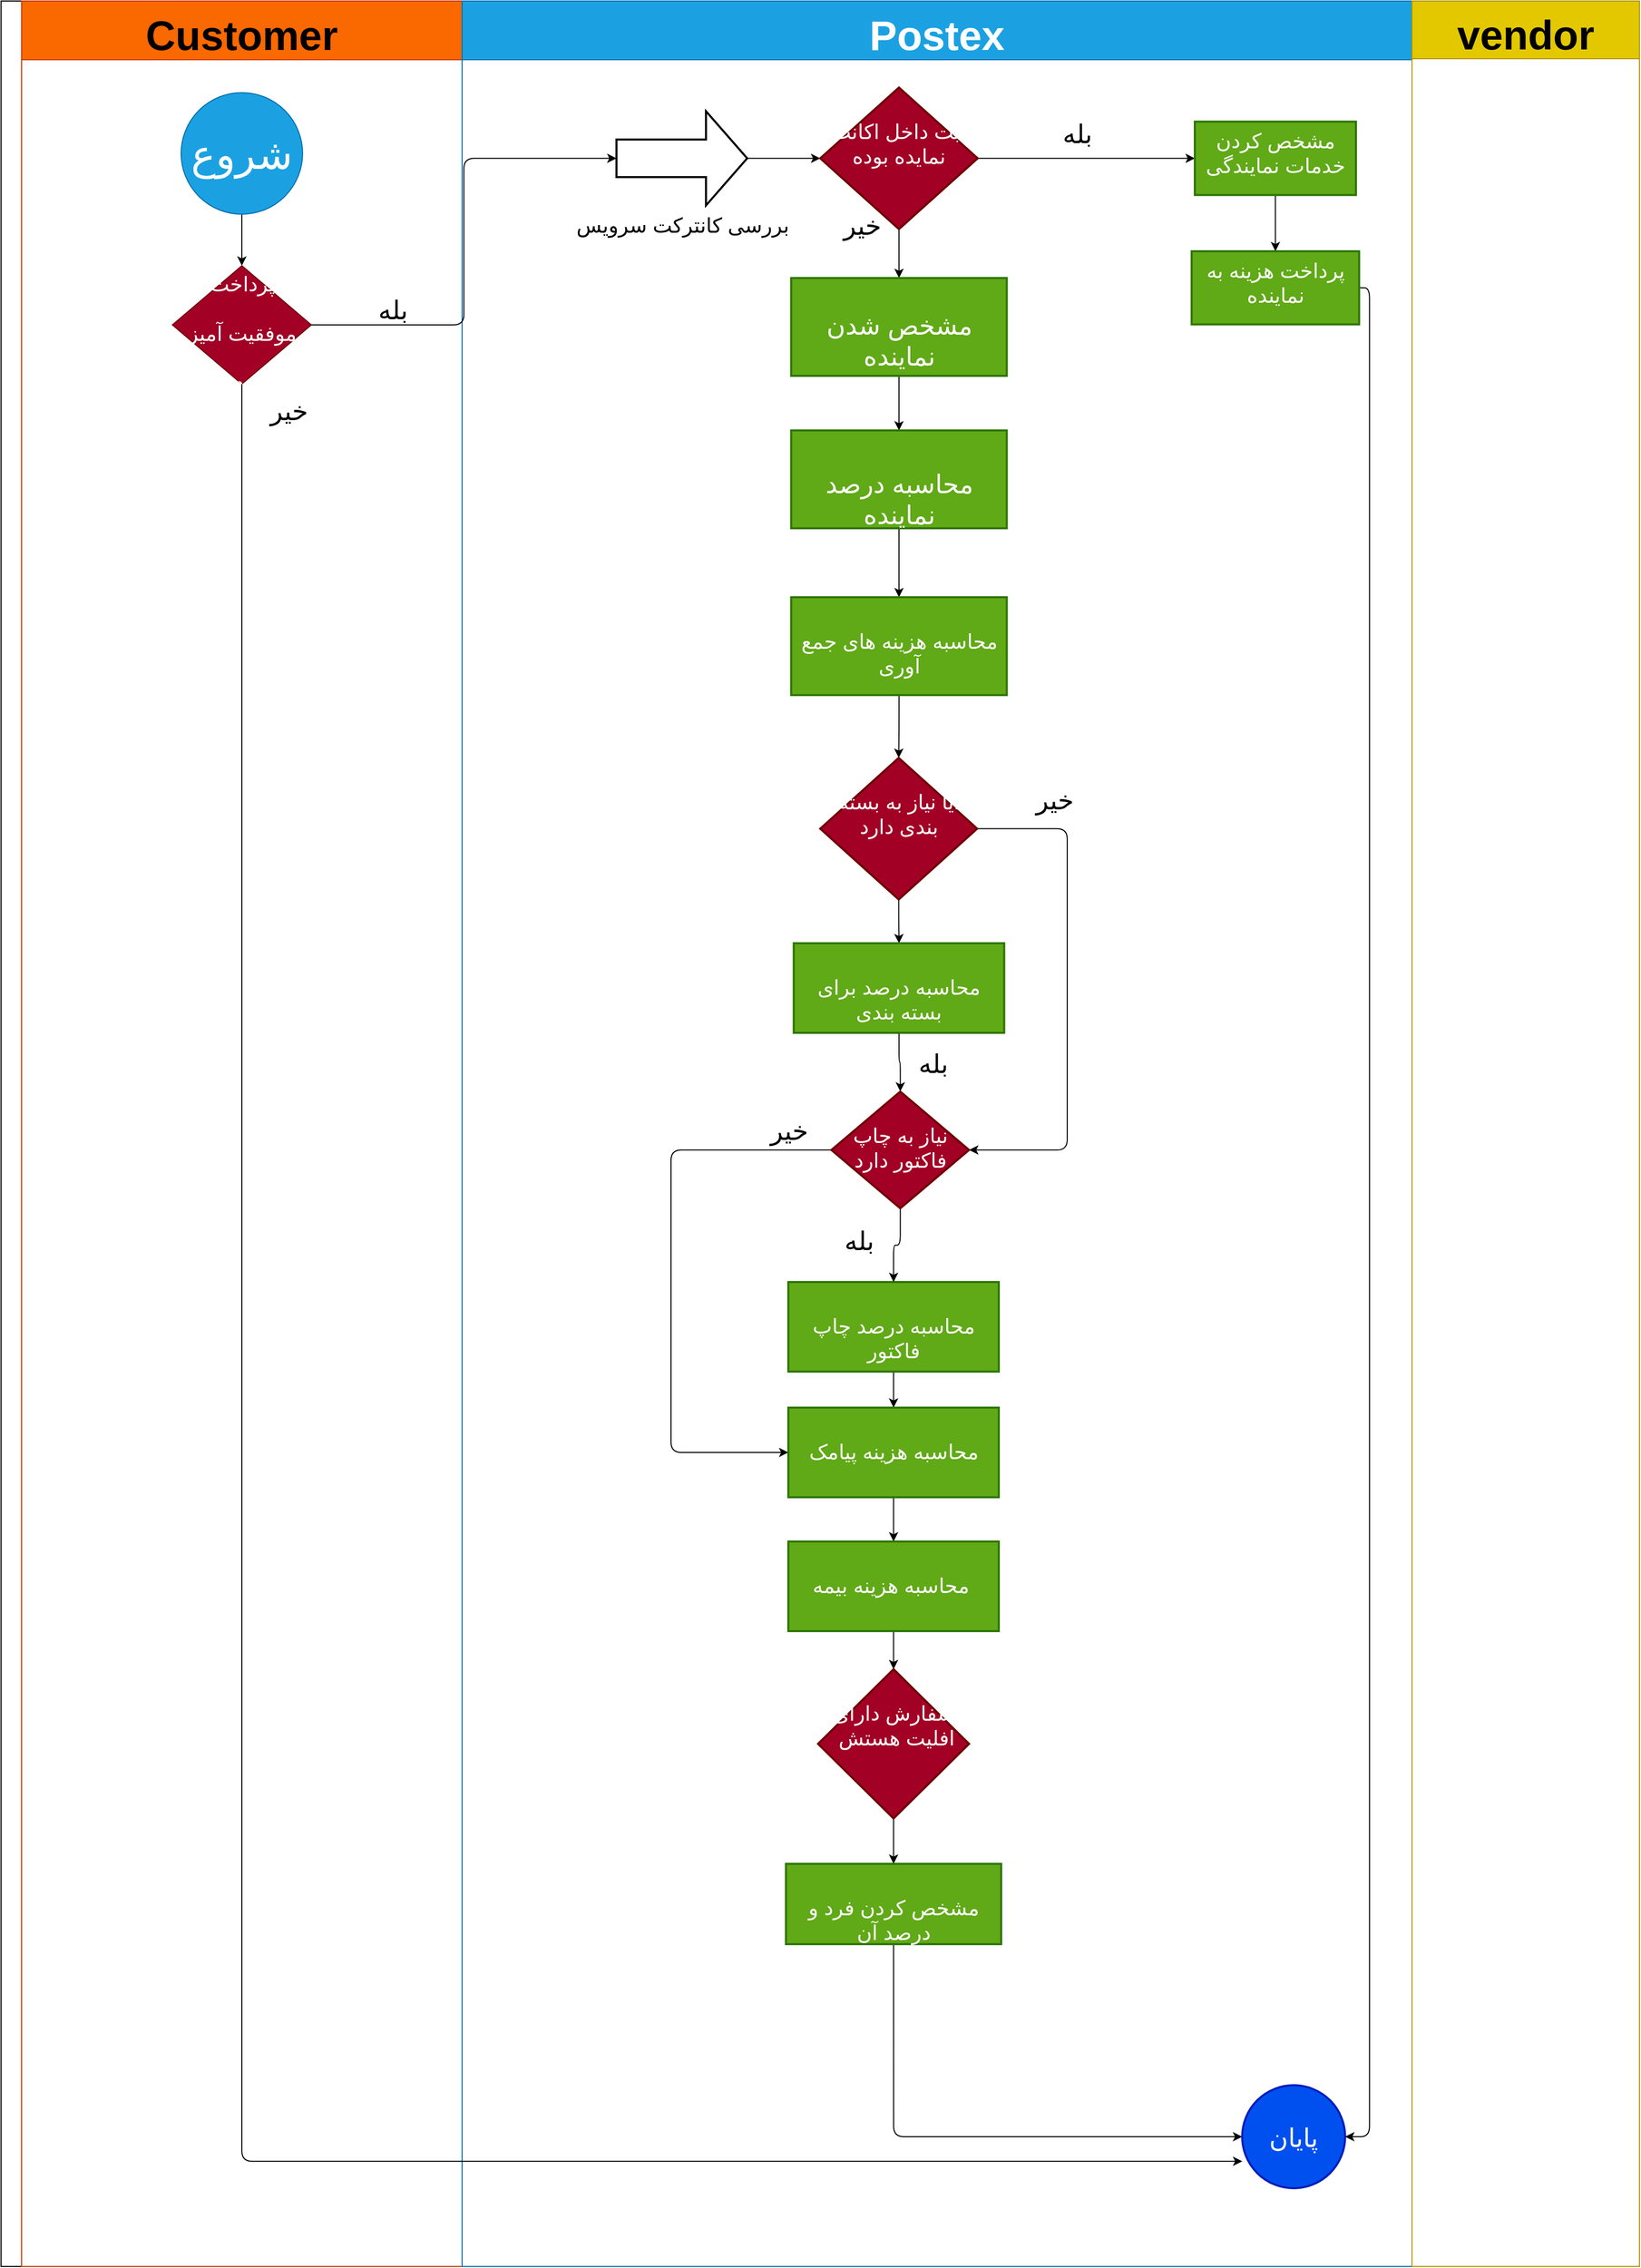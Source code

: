 <mxfile>
    <diagram id="9_zeW4CJBt5na4371-h7" name="Page-1">
        <mxGraphModel dx="2160" dy="1620" grid="0" gridSize="10" guides="1" tooltips="1" connect="1" arrows="1" fold="1" page="1" pageScale="1" pageWidth="1654" pageHeight="2336" math="0" shadow="0">
            <root>
                <mxCell id="0"/>
                <mxCell id="1" parent="0"/>
                <mxCell id="54" value="" style="swimlane;childLayout=stackLayout;resizeParent=1;resizeParentMax=0;startSize=20;horizontal=0;horizontalStack=1;fontSize=20;" vertex="1" parent="1">
                    <mxGeometry x="39" y="43" width="1592" height="2200" as="geometry"/>
                </mxCell>
                <mxCell id="55" value="Customer" style="swimlane;startSize=57;fontSize=40;fillColor=#fa6800;fontColor=#000000;strokeColor=#C73500;" vertex="1" parent="54">
                    <mxGeometry x="20" width="428" height="2200" as="geometry"/>
                </mxCell>
                <mxCell id="60" value="" style="edgeStyle=orthogonalEdgeStyle;html=1;fontSize=40;" edge="1" parent="55" source="58" target="59">
                    <mxGeometry relative="1" as="geometry"/>
                </mxCell>
                <mxCell id="58" value="شروع" style="ellipse;whiteSpace=wrap;html=1;aspect=fixed;fontSize=40;fillColor=#1ba1e2;fontColor=#ffffff;strokeColor=#006EAF;" vertex="1" parent="55">
                    <mxGeometry x="155" y="89" width="118" height="118" as="geometry"/>
                </mxCell>
                <mxCell id="59" value="&lt;font style=&quot;font-size: 20px&quot;&gt;پرداخت موفقیت آمیز بوده&lt;/font&gt;" style="rhombus;whiteSpace=wrap;html=1;fontSize=40;fillColor=#a20025;strokeColor=#6F0000;fontColor=#ffffff;" vertex="1" parent="55">
                    <mxGeometry x="146.5" y="257" width="135" height="115" as="geometry"/>
                </mxCell>
                <mxCell id="112" value="خیر" style="text;html=1;strokeColor=none;fillColor=none;align=center;verticalAlign=middle;whiteSpace=wrap;rounded=0;fontSize=25;" vertex="1" parent="55">
                    <mxGeometry x="230" y="382" width="60" height="30" as="geometry"/>
                </mxCell>
                <mxCell id="56" value="Postex" style="swimlane;startSize=57;fontSize=40;fillColor=#1ba1e2;fontColor=#ffffff;strokeColor=#006EAF;" vertex="1" parent="54">
                    <mxGeometry x="448" width="923" height="2200" as="geometry"/>
                </mxCell>
                <mxCell id="69" value="" style="edgeStyle=orthogonalEdgeStyle;html=1;fontSize=20;" edge="1" parent="56" source="63" target="68">
                    <mxGeometry relative="1" as="geometry"/>
                </mxCell>
                <mxCell id="63" value="بررسی کانترکت سرویس" style="verticalLabelPosition=bottom;verticalAlign=top;html=1;strokeWidth=2;shape=mxgraph.arrows2.arrow;dy=0.6;dx=40;notch=0;fontSize=20;" vertex="1" parent="56">
                    <mxGeometry x="150" y="107" width="127" height="91.5" as="geometry"/>
                </mxCell>
                <mxCell id="71" value="" style="edgeStyle=orthogonalEdgeStyle;html=1;fontSize=20;" edge="1" parent="56" source="68" target="70">
                    <mxGeometry relative="1" as="geometry"/>
                </mxCell>
                <mxCell id="97" value="" style="edgeStyle=orthogonalEdgeStyle;html=1;fontSize=25;" edge="1" parent="56" source="68" target="96">
                    <mxGeometry relative="1" as="geometry"/>
                </mxCell>
                <mxCell id="68" value="&lt;br&gt;ثبت داخل اکانت نمایده بوده" style="rhombus;whiteSpace=wrap;html=1;fontSize=20;verticalAlign=top;strokeWidth=2;fillColor=#a20025;fontColor=#ffffff;strokeColor=#6F0000;" vertex="1" parent="56">
                    <mxGeometry x="348" y="84" width="153" height="137.5" as="geometry"/>
                </mxCell>
                <mxCell id="73" value="" style="edgeStyle=orthogonalEdgeStyle;html=1;fontSize=25;" edge="1" parent="56" source="70" target="72">
                    <mxGeometry relative="1" as="geometry"/>
                </mxCell>
                <mxCell id="70" value="&lt;br&gt;&lt;font style=&quot;font-size: 25px&quot;&gt;مشخص شدن نماینده&lt;/font&gt;" style="whiteSpace=wrap;html=1;fontSize=20;verticalAlign=top;fillColor=#60a917;strokeColor=#2D7600;fontColor=#ffffff;strokeWidth=2;" vertex="1" parent="56">
                    <mxGeometry x="319.75" y="269" width="209.5" height="95" as="geometry"/>
                </mxCell>
                <mxCell id="75" value="" style="edgeStyle=orthogonalEdgeStyle;html=1;fontSize=25;" edge="1" parent="56" source="72" target="74">
                    <mxGeometry relative="1" as="geometry"/>
                </mxCell>
                <mxCell id="72" value="&lt;font style=&quot;font-size: 25px&quot;&gt;&lt;br&gt;محاسبه درصد نماینده&lt;/font&gt;" style="whiteSpace=wrap;html=1;fontSize=20;verticalAlign=top;fillColor=#60a917;strokeColor=#2D7600;fontColor=#ffffff;strokeWidth=2;" vertex="1" parent="56">
                    <mxGeometry x="319.75" y="417" width="209.5" height="95" as="geometry"/>
                </mxCell>
                <mxCell id="77" value="" style="edgeStyle=orthogonalEdgeStyle;html=1;fontSize=25;" edge="1" parent="56" source="74" target="76">
                    <mxGeometry relative="1" as="geometry"/>
                </mxCell>
                <mxCell id="74" value="&lt;br&gt;محاسبه هزینه های جمع آوری" style="whiteSpace=wrap;html=1;fontSize=20;verticalAlign=top;fillColor=#60a917;strokeColor=#2D7600;fontColor=#ffffff;strokeWidth=2;" vertex="1" parent="56">
                    <mxGeometry x="319.75" y="579" width="209.5" height="95" as="geometry"/>
                </mxCell>
                <mxCell id="79" value="" style="edgeStyle=orthogonalEdgeStyle;html=1;fontSize=25;" edge="1" parent="56" source="76" target="78">
                    <mxGeometry relative="1" as="geometry"/>
                </mxCell>
                <mxCell id="102" style="edgeStyle=orthogonalEdgeStyle;html=1;exitX=1;exitY=0.5;exitDx=0;exitDy=0;entryX=1;entryY=0.5;entryDx=0;entryDy=0;fontSize=25;" edge="1" parent="56" source="76" target="82">
                    <mxGeometry relative="1" as="geometry">
                        <Array as="points">
                            <mxPoint x="588" y="804"/>
                            <mxPoint x="588" y="1116"/>
                        </Array>
                    </mxGeometry>
                </mxCell>
                <mxCell id="76" value="&lt;br&gt;آیا نیاز به بسته بندی دارد" style="rhombus;whiteSpace=wrap;html=1;fontSize=20;verticalAlign=top;fillColor=#a20025;strokeColor=#6F0000;fontColor=#ffffff;strokeWidth=2;" vertex="1" parent="56">
                    <mxGeometry x="348" y="735" width="152.5" height="137.5" as="geometry"/>
                </mxCell>
                <mxCell id="83" value="" style="edgeStyle=orthogonalEdgeStyle;html=1;fontSize=25;" edge="1" parent="56" source="78" target="82">
                    <mxGeometry relative="1" as="geometry"/>
                </mxCell>
                <mxCell id="78" value="&lt;br&gt;محاسبه درصد برای بسته بندی" style="whiteSpace=wrap;html=1;fontSize=20;verticalAlign=top;fillColor=#60a917;strokeColor=#2D7600;fontColor=#ffffff;strokeWidth=2;" vertex="1" parent="56">
                    <mxGeometry x="322.25" y="915" width="204.5" height="87" as="geometry"/>
                </mxCell>
                <mxCell id="86" value="" style="edgeStyle=orthogonalEdgeStyle;html=1;fontSize=25;" edge="1" parent="56" source="80" target="85">
                    <mxGeometry relative="1" as="geometry"/>
                </mxCell>
                <mxCell id="80" value="&lt;br&gt;محاسبه درصد چاپ فاکتور" style="whiteSpace=wrap;html=1;fontSize=20;verticalAlign=top;fillColor=#60a917;strokeColor=#2D7600;fontColor=#ffffff;strokeWidth=2;" vertex="1" parent="56">
                    <mxGeometry x="317" y="1244" width="204.5" height="87" as="geometry"/>
                </mxCell>
                <mxCell id="84" value="" style="edgeStyle=orthogonalEdgeStyle;html=1;fontSize=25;" edge="1" parent="56" source="82" target="80">
                    <mxGeometry relative="1" as="geometry"/>
                </mxCell>
                <mxCell id="103" style="edgeStyle=orthogonalEdgeStyle;html=1;exitX=0;exitY=0.5;exitDx=0;exitDy=0;entryX=0;entryY=0.5;entryDx=0;entryDy=0;fontSize=25;" edge="1" parent="56" source="82" target="85">
                    <mxGeometry relative="1" as="geometry">
                        <Array as="points">
                            <mxPoint x="203" y="1116"/>
                            <mxPoint x="203" y="1409"/>
                        </Array>
                    </mxGeometry>
                </mxCell>
                <mxCell id="82" value="&lt;br&gt;نیاز به چاپ فاکتور دارد" style="rhombus;whiteSpace=wrap;html=1;fontSize=20;verticalAlign=top;fillColor=#a20025;strokeColor=#6F0000;fontColor=#ffffff;strokeWidth=2;" vertex="1" parent="56">
                    <mxGeometry x="358.87" y="1059" width="133.75" height="113.5" as="geometry"/>
                </mxCell>
                <mxCell id="88" value="" style="edgeStyle=orthogonalEdgeStyle;html=1;fontSize=25;" edge="1" parent="56" source="85" target="87">
                    <mxGeometry relative="1" as="geometry"/>
                </mxCell>
                <mxCell id="85" value="&lt;br&gt;محاسبه هزینه پیامک" style="whiteSpace=wrap;html=1;fontSize=20;verticalAlign=top;fillColor=#60a917;strokeColor=#2D7600;fontColor=#ffffff;strokeWidth=2;" vertex="1" parent="56">
                    <mxGeometry x="317" y="1366" width="204.5" height="87" as="geometry"/>
                </mxCell>
                <mxCell id="90" value="" style="edgeStyle=orthogonalEdgeStyle;html=1;fontSize=25;" edge="1" parent="56" source="87" target="89">
                    <mxGeometry relative="1" as="geometry"/>
                </mxCell>
                <mxCell id="87" value="&lt;br&gt;محاسبه هزینه بیمه&amp;nbsp;" style="whiteSpace=wrap;html=1;fontSize=20;verticalAlign=top;fillColor=#60a917;strokeColor=#2D7600;fontColor=#ffffff;strokeWidth=2;" vertex="1" parent="56">
                    <mxGeometry x="317" y="1496" width="204.5" height="87" as="geometry"/>
                </mxCell>
                <mxCell id="92" value="" style="edgeStyle=orthogonalEdgeStyle;html=1;fontSize=25;" edge="1" parent="56" source="89" target="91">
                    <mxGeometry relative="1" as="geometry"/>
                </mxCell>
                <mxCell id="89" value="&lt;br&gt;سفارش دارای&lt;br&gt;&amp;nbsp;افلیت هستش" style="rhombus;whiteSpace=wrap;html=1;fontSize=20;verticalAlign=top;fillColor=#a20025;strokeColor=#6F0000;fontColor=#ffffff;strokeWidth=2;" vertex="1" parent="56">
                    <mxGeometry x="345.88" y="1620" width="146.74" height="145" as="geometry"/>
                </mxCell>
                <mxCell id="94" style="edgeStyle=orthogonalEdgeStyle;html=1;exitX=0.5;exitY=1;exitDx=0;exitDy=0;entryX=0;entryY=0.5;entryDx=0;entryDy=0;entryPerimeter=0;fontSize=25;" edge="1" parent="56" source="91" target="93">
                    <mxGeometry relative="1" as="geometry"/>
                </mxCell>
                <mxCell id="91" value="&lt;br&gt;مشخص کردن فرد و درصد آن" style="whiteSpace=wrap;html=1;fontSize=20;verticalAlign=top;fillColor=#60a917;strokeColor=#2D7600;fontColor=#ffffff;strokeWidth=2;" vertex="1" parent="56">
                    <mxGeometry x="314.69" y="1809" width="209.13" height="78" as="geometry"/>
                </mxCell>
                <mxCell id="93" value="پایان" style="strokeWidth=2;html=1;shape=mxgraph.flowchart.start_2;whiteSpace=wrap;fontSize=25;fillColor=#0050ef;fontColor=#ffffff;strokeColor=#001DBC;" vertex="1" parent="56">
                    <mxGeometry x="758" y="2024" width="100" height="100" as="geometry"/>
                </mxCell>
                <mxCell id="100" value="" style="edgeStyle=orthogonalEdgeStyle;html=1;fontSize=25;" edge="1" parent="56" source="96" target="99">
                    <mxGeometry relative="1" as="geometry"/>
                </mxCell>
                <mxCell id="96" value="مشخص کردن خدمات نمایندگی" style="whiteSpace=wrap;html=1;fontSize=20;verticalAlign=top;fillColor=#60a917;strokeColor=#2D7600;fontColor=#ffffff;strokeWidth=2;" vertex="1" parent="56">
                    <mxGeometry x="712" y="117.13" width="156.5" height="71.25" as="geometry"/>
                </mxCell>
                <mxCell id="98" value="بله" style="text;html=1;strokeColor=none;fillColor=none;align=center;verticalAlign=middle;whiteSpace=wrap;rounded=0;fontSize=25;" vertex="1" parent="56">
                    <mxGeometry x="568" y="113" width="60" height="30" as="geometry"/>
                </mxCell>
                <mxCell id="101" style="edgeStyle=orthogonalEdgeStyle;html=1;exitX=1;exitY=0.5;exitDx=0;exitDy=0;entryX=1;entryY=0.5;entryDx=0;entryDy=0;entryPerimeter=0;fontSize=25;" edge="1" parent="56" source="99" target="93">
                    <mxGeometry relative="1" as="geometry"/>
                </mxCell>
                <mxCell id="99" value="پرداخت هزینه به نماینده" style="whiteSpace=wrap;html=1;fontSize=20;verticalAlign=top;fillColor=#60a917;strokeColor=#2D7600;fontColor=#ffffff;strokeWidth=2;" vertex="1" parent="56">
                    <mxGeometry x="708.88" y="243" width="162.75" height="71.01" as="geometry"/>
                </mxCell>
                <mxCell id="104" value="بله" style="text;html=1;strokeColor=none;fillColor=none;align=center;verticalAlign=middle;whiteSpace=wrap;rounded=0;fontSize=25;" vertex="1" parent="56">
                    <mxGeometry x="356" y="1188" width="60" height="30" as="geometry"/>
                </mxCell>
                <mxCell id="105" value="خیر" style="text;html=1;strokeColor=none;fillColor=none;align=center;verticalAlign=middle;whiteSpace=wrap;rounded=0;fontSize=25;" vertex="1" parent="56">
                    <mxGeometry x="288" y="1081" width="60" height="30" as="geometry"/>
                </mxCell>
                <mxCell id="107" value="بله" style="text;html=1;strokeColor=none;fillColor=none;align=center;verticalAlign=middle;whiteSpace=wrap;rounded=0;fontSize=25;" vertex="1" parent="56">
                    <mxGeometry x="428" y="1016" width="60" height="30" as="geometry"/>
                </mxCell>
                <mxCell id="57" value="vendor" style="swimlane;startSize=56;fontSize=40;fillColor=#e3c800;fontColor=#000000;strokeColor=#B09500;" vertex="1" parent="54">
                    <mxGeometry x="1371" width="221" height="2200" as="geometry"/>
                </mxCell>
                <mxCell id="62" value="" style="edgeStyle=orthogonalEdgeStyle;html=1;fontSize=20;entryX=0;entryY=0.5;entryDx=0;entryDy=0;entryPerimeter=0;" edge="1" parent="54" source="59" target="63">
                    <mxGeometry relative="1" as="geometry">
                        <mxPoint x="703" y="314.571" as="targetPoint"/>
                    </mxGeometry>
                </mxCell>
                <mxCell id="111" style="edgeStyle=orthogonalEdgeStyle;html=1;exitX=0.5;exitY=1;exitDx=0;exitDy=0;entryX=0.001;entryY=0.739;entryDx=0;entryDy=0;entryPerimeter=0;fontSize=25;" edge="1" parent="54" source="59" target="93">
                    <mxGeometry relative="1" as="geometry"/>
                </mxCell>
                <mxCell id="95" value="خیر" style="text;html=1;strokeColor=none;fillColor=none;align=center;verticalAlign=middle;whiteSpace=wrap;rounded=0;fontSize=25;" vertex="1" parent="1">
                    <mxGeometry x="846" y="245" width="60" height="30" as="geometry"/>
                </mxCell>
                <mxCell id="106" value="خیر" style="text;html=1;strokeColor=none;fillColor=none;align=center;verticalAlign=middle;whiteSpace=wrap;rounded=0;fontSize=25;" vertex="1" parent="1">
                    <mxGeometry x="1033" y="803" width="60" height="30" as="geometry"/>
                </mxCell>
                <mxCell id="108" value="بله" style="text;html=1;strokeColor=none;fillColor=none;align=center;verticalAlign=middle;whiteSpace=wrap;rounded=0;fontSize=25;" vertex="1" parent="1">
                    <mxGeometry x="390" y="327" width="60" height="30" as="geometry"/>
                </mxCell>
            </root>
        </mxGraphModel>
    </diagram>
</mxfile>